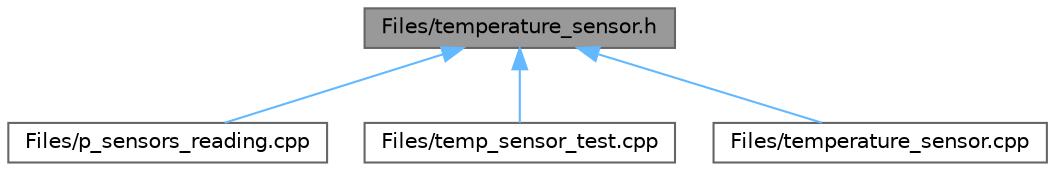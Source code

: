 digraph "Files/temperature_sensor.h"
{
 // LATEX_PDF_SIZE
  bgcolor="transparent";
  edge [fontname=Helvetica,fontsize=10,labelfontname=Helvetica,labelfontsize=10];
  node [fontname=Helvetica,fontsize=10,shape=box,height=0.2,width=0.4];
  Node1 [label="Files/temperature_sensor.h",height=0.2,width=0.4,color="gray40", fillcolor="grey60", style="filled", fontcolor="black",tooltip="Header module for handling the abstract temperature sensor."];
  Node1 -> Node2 [dir="back",color="steelblue1",style="solid"];
  Node2 [label="Files/p_sensors_reading.cpp",height=0.2,width=0.4,color="grey40", fillcolor="white", style="filled",URL="$p__sensors__reading_8cpp.html",tooltip="Process sensors reading."];
  Node1 -> Node3 [dir="back",color="steelblue1",style="solid"];
  Node3 [label="Files/temp_sensor_test.cpp",height=0.2,width=0.4,color="grey40", fillcolor="white", style="filled",URL="$temp__sensor__test_8cpp.html",tooltip="Unit teste for testing the temperature sensor."];
  Node1 -> Node4 [dir="back",color="steelblue1",style="solid"];
  Node4 [label="Files/temperature_sensor.cpp",height=0.2,width=0.4,color="grey40", fillcolor="white", style="filled",URL="$temperature__sensor_8cpp.html",tooltip="Module implementation for the temperature sensor."];
}
